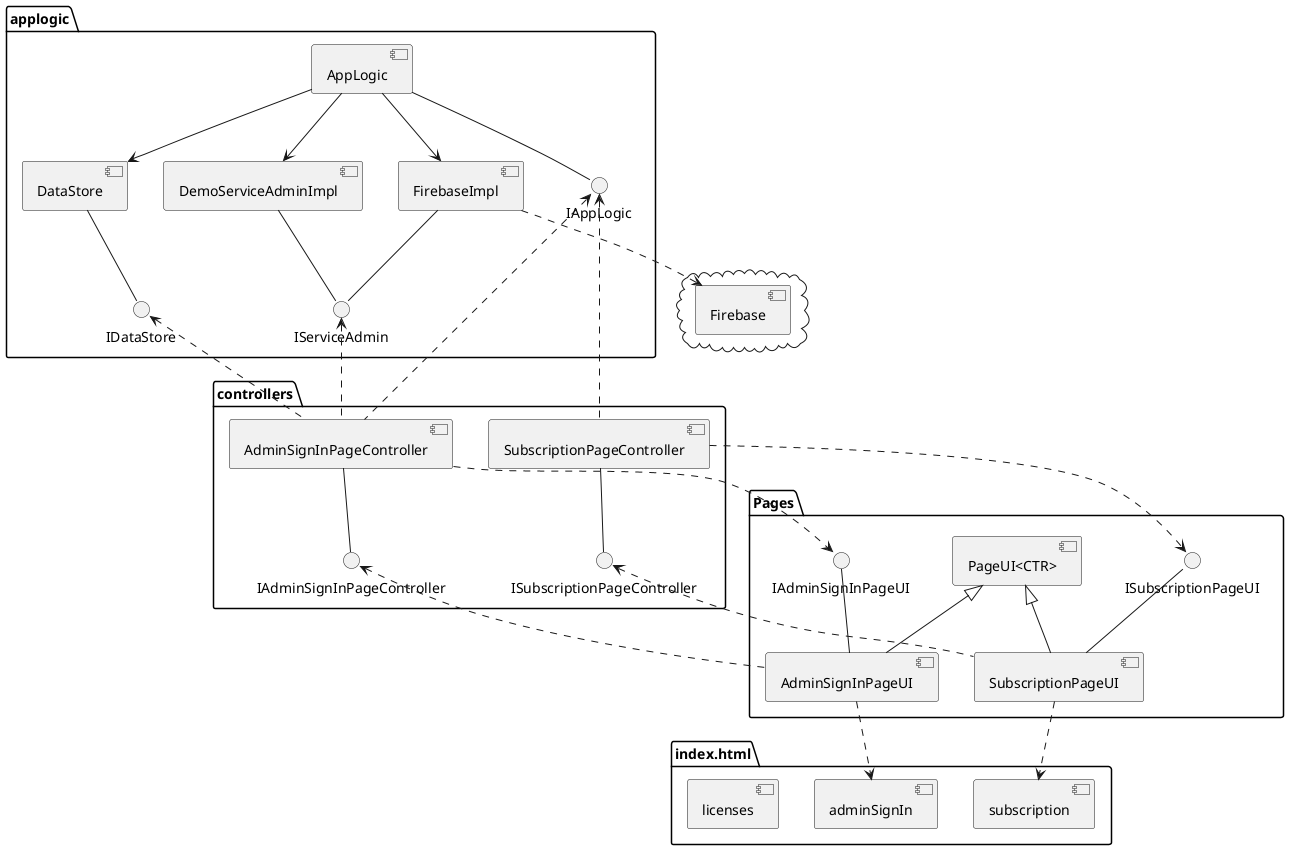 @startuml SvcAdmin

cloud {
  [Firebase]
}

package "index.html" {
  [adminSignIn]
  [subscription]
  [licenses]
}

package "applogic" {
  [AppLogic] -- IAppLogic
  [AppLogic] --> [DataStore]
  [DataStore] -- IDataStore
  [AppLogic] --> [DemoServiceAdminImpl]
  [DemoServiceAdminImpl] -- IServiceAdmin
  [FirebaseImpl] -- IServiceAdmin
  [AppLogic] --> [FirebaseImpl]
  [FirebaseImpl] ..> [Firebase]
}

package "controllers" {
  [AdminSignInPageController] -- IAdminSignInPageController
  [SubscriptionPageController] -- ISubscriptionPageController
  [AdminSignInPageController] .u.> IAppLogic
  [SubscriptionPageController] .u.> IAppLogic
  [AdminSignInPageController] .u.> IDataStore
  [AdminSignInPageController] .u.> IServiceAdmin
}

package "Pages" {
  [PageUI<CTR>] <|-- [AdminSignInPageUI]
  [AdminSignInPageUI] -u- IAdminSignInPageUI
  [AdminSignInPageUI] .d.> [adminSignIn]
  [AdminSignInPageUI] .u.> IAdminSignInPageController
  [PageUI<CTR>] <|-- [SubscriptionPageUI]
  [SubscriptionPageUI] -u- ISubscriptionPageUI
  [SubscriptionPageUI] .d.> [subscription]
  [SubscriptionPageUI] .u.> ISubscriptionPageController
  [AdminSignInPageController] ..> IAdminSignInPageUI
  [SubscriptionPageController] ..> ISubscriptionPageUI
}
@enduml